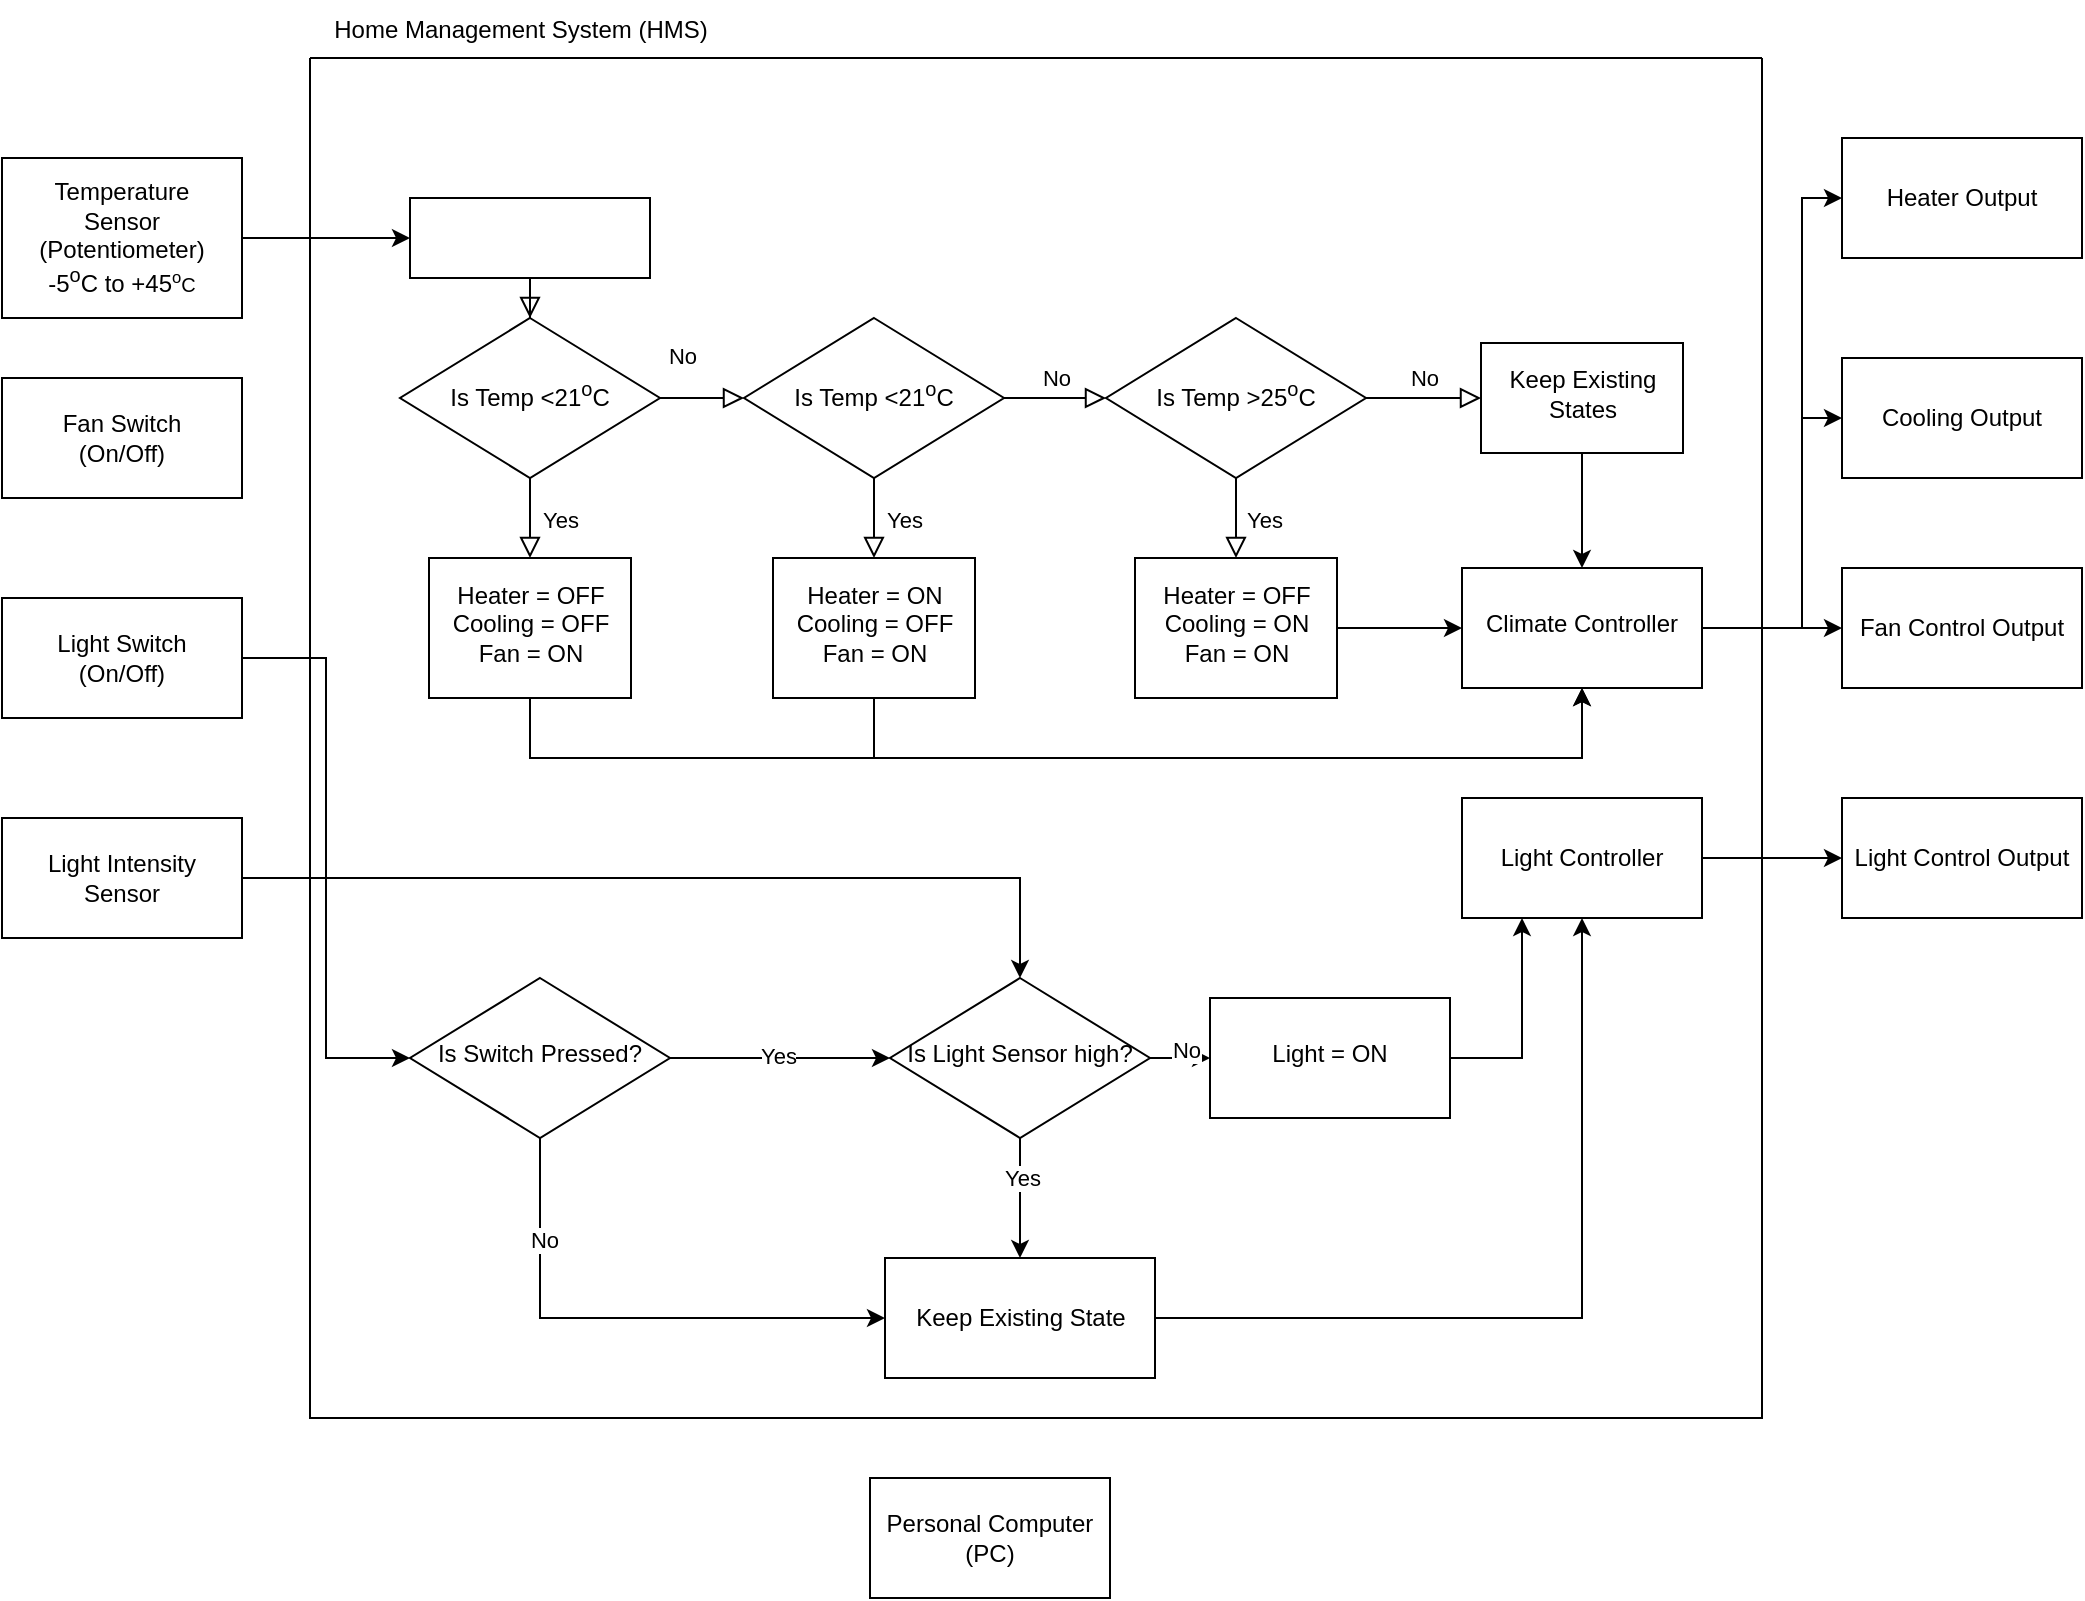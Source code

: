 <mxfile version="21.6.8" type="device">
  <diagram id="C5RBs43oDa-KdzZeNtuy" name="Page-1">
    <mxGraphModel dx="2912" dy="2207" grid="1" gridSize="10" guides="1" tooltips="1" connect="1" arrows="1" fold="1" page="1" pageScale="1" pageWidth="827" pageHeight="1169" math="0" shadow="0">
      <root>
        <mxCell id="WIyWlLk6GJQsqaUBKTNV-0" />
        <mxCell id="WIyWlLk6GJQsqaUBKTNV-1" parent="WIyWlLk6GJQsqaUBKTNV-0" />
        <mxCell id="2rXGyk0SuymWQeA6SV-Z-1" value="" style="swimlane;startSize=0;" parent="WIyWlLk6GJQsqaUBKTNV-1" vertex="1">
          <mxGeometry x="74" y="-1140" width="726" height="680" as="geometry">
            <mxRectangle x="74" y="-1120" width="50" height="40" as="alternateBounds" />
          </mxGeometry>
        </mxCell>
        <mxCell id="WIyWlLk6GJQsqaUBKTNV-3" value="" style="rounded=0;whiteSpace=wrap;html=1;fontSize=12;glass=0;strokeWidth=1;shadow=0;" parent="2rXGyk0SuymWQeA6SV-Z-1" vertex="1">
          <mxGeometry x="50" y="70" width="120" height="40" as="geometry" />
        </mxCell>
        <mxCell id="WIyWlLk6GJQsqaUBKTNV-6" value="Is Temp &amp;lt;21&lt;sup style=&quot;border-color: var(--border-color);&quot;&gt;o&lt;/sup&gt;C" style="rhombus;whiteSpace=wrap;html=1;shadow=0;fontFamily=Helvetica;fontSize=12;align=center;strokeWidth=1;spacing=6;spacingTop=-4;" parent="2rXGyk0SuymWQeA6SV-Z-1" vertex="1">
          <mxGeometry x="217" y="130" width="130" height="80" as="geometry" />
        </mxCell>
        <mxCell id="WIyWlLk6GJQsqaUBKTNV-2" value="" style="rounded=0;html=1;jettySize=auto;orthogonalLoop=1;fontSize=11;endArrow=block;endFill=0;endSize=8;strokeWidth=1;shadow=0;labelBackgroundColor=none;edgeStyle=orthogonalEdgeStyle;entryX=0.5;entryY=0;entryDx=0;entryDy=0;" parent="2rXGyk0SuymWQeA6SV-Z-1" source="WIyWlLk6GJQsqaUBKTNV-3" target="2rXGyk0SuymWQeA6SV-Z-22" edge="1">
          <mxGeometry relative="1" as="geometry" />
        </mxCell>
        <mxCell id="WIyWlLk6GJQsqaUBKTNV-5" value="No" style="edgeStyle=orthogonalEdgeStyle;rounded=0;html=1;jettySize=auto;orthogonalLoop=1;fontSize=11;endArrow=block;endFill=0;endSize=8;strokeWidth=1;shadow=0;labelBackgroundColor=none;entryX=0;entryY=0.5;entryDx=0;entryDy=0;" parent="2rXGyk0SuymWQeA6SV-Z-1" source="WIyWlLk6GJQsqaUBKTNV-6" target="2rXGyk0SuymWQeA6SV-Z-14" edge="1">
          <mxGeometry y="10" relative="1" as="geometry">
            <mxPoint as="offset" />
            <mxPoint x="382.0" y="170" as="targetPoint" />
          </mxGeometry>
        </mxCell>
        <mxCell id="WIyWlLk6GJQsqaUBKTNV-4" value="Yes" style="rounded=0;html=1;jettySize=auto;orthogonalLoop=1;fontSize=11;endArrow=block;endFill=0;endSize=8;strokeWidth=1;shadow=0;labelBackgroundColor=none;edgeStyle=orthogonalEdgeStyle;entryX=0.5;entryY=0;entryDx=0;entryDy=0;" parent="2rXGyk0SuymWQeA6SV-Z-1" source="WIyWlLk6GJQsqaUBKTNV-6" target="2rXGyk0SuymWQeA6SV-Z-21" edge="1">
          <mxGeometry x="0.014" y="16" relative="1" as="geometry">
            <mxPoint x="-1" as="offset" />
            <mxPoint x="282.0" y="250" as="targetPoint" />
          </mxGeometry>
        </mxCell>
        <mxCell id="2rXGyk0SuymWQeA6SV-Z-14" value="Is Temp &amp;gt;25&lt;sup style=&quot;border-color: var(--border-color);&quot;&gt;o&lt;/sup&gt;C" style="rhombus;whiteSpace=wrap;html=1;shadow=0;fontFamily=Helvetica;fontSize=12;align=center;strokeWidth=1;spacing=6;spacingTop=-4;" parent="2rXGyk0SuymWQeA6SV-Z-1" vertex="1">
          <mxGeometry x="398" y="130" width="130" height="80" as="geometry" />
        </mxCell>
        <mxCell id="2rXGyk0SuymWQeA6SV-Z-15" value="No" style="edgeStyle=orthogonalEdgeStyle;rounded=0;html=1;jettySize=auto;orthogonalLoop=1;fontSize=11;endArrow=block;endFill=0;endSize=8;strokeWidth=1;shadow=0;labelBackgroundColor=none;entryX=0;entryY=0.5;entryDx=0;entryDy=0;" parent="2rXGyk0SuymWQeA6SV-Z-1" source="2rXGyk0SuymWQeA6SV-Z-14" target="2rXGyk0SuymWQeA6SV-Z-25" edge="1">
          <mxGeometry y="10" relative="1" as="geometry">
            <mxPoint as="offset" />
            <mxPoint x="563.0" y="170" as="targetPoint" />
          </mxGeometry>
        </mxCell>
        <mxCell id="2rXGyk0SuymWQeA6SV-Z-16" value="Yes" style="rounded=0;html=1;jettySize=auto;orthogonalLoop=1;fontSize=11;endArrow=block;endFill=0;endSize=8;strokeWidth=1;shadow=0;labelBackgroundColor=none;edgeStyle=orthogonalEdgeStyle;entryX=0.5;entryY=0;entryDx=0;entryDy=0;" parent="2rXGyk0SuymWQeA6SV-Z-1" source="2rXGyk0SuymWQeA6SV-Z-14" target="2rXGyk0SuymWQeA6SV-Z-19" edge="1">
          <mxGeometry x="0.015" y="14" relative="1" as="geometry">
            <mxPoint as="offset" />
            <mxPoint x="463" y="250" as="targetPoint" />
          </mxGeometry>
        </mxCell>
        <mxCell id="2rXGyk0SuymWQeA6SV-Z-28" value="" style="edgeStyle=orthogonalEdgeStyle;rounded=0;orthogonalLoop=1;jettySize=auto;html=1;" parent="2rXGyk0SuymWQeA6SV-Z-1" source="2rXGyk0SuymWQeA6SV-Z-19" target="2rXGyk0SuymWQeA6SV-Z-27" edge="1">
          <mxGeometry relative="1" as="geometry" />
        </mxCell>
        <mxCell id="2rXGyk0SuymWQeA6SV-Z-19" value="Heater = OFF&lt;br style=&quot;border-color: var(--border-color);&quot;&gt;Cooling = ON&lt;br style=&quot;border-color: var(--border-color);&quot;&gt;Fan = ON" style="whiteSpace=wrap;html=1;shadow=0;strokeWidth=1;spacing=6;spacingTop=-4;" parent="2rXGyk0SuymWQeA6SV-Z-1" vertex="1">
          <mxGeometry x="412.5" y="250" width="101" height="70" as="geometry" />
        </mxCell>
        <mxCell id="2rXGyk0SuymWQeA6SV-Z-29" style="edgeStyle=orthogonalEdgeStyle;rounded=0;orthogonalLoop=1;jettySize=auto;html=1;" parent="2rXGyk0SuymWQeA6SV-Z-1" source="2rXGyk0SuymWQeA6SV-Z-21" target="2rXGyk0SuymWQeA6SV-Z-27" edge="1">
          <mxGeometry relative="1" as="geometry">
            <Array as="points">
              <mxPoint x="282" y="350" />
              <mxPoint x="636" y="350" />
            </Array>
          </mxGeometry>
        </mxCell>
        <mxCell id="2rXGyk0SuymWQeA6SV-Z-21" value="Heater = ON&lt;br&gt;Cooling = OFF&lt;br&gt;Fan = ON" style="whiteSpace=wrap;html=1;shadow=0;strokeWidth=1;spacing=6;spacingTop=-4;" parent="2rXGyk0SuymWQeA6SV-Z-1" vertex="1">
          <mxGeometry x="231.5" y="250" width="101" height="70" as="geometry" />
        </mxCell>
        <mxCell id="2rXGyk0SuymWQeA6SV-Z-22" value="Is Temp &amp;lt;21&lt;sup style=&quot;border-color: var(--border-color);&quot;&gt;o&lt;/sup&gt;C" style="rhombus;whiteSpace=wrap;html=1;shadow=0;fontFamily=Helvetica;fontSize=12;align=center;strokeWidth=1;spacing=6;spacingTop=-4;" parent="2rXGyk0SuymWQeA6SV-Z-1" vertex="1">
          <mxGeometry x="45" y="130" width="130" height="80" as="geometry" />
        </mxCell>
        <mxCell id="2rXGyk0SuymWQeA6SV-Z-23" value="No" style="edgeStyle=orthogonalEdgeStyle;rounded=0;html=1;jettySize=auto;orthogonalLoop=1;fontSize=11;endArrow=block;endFill=0;endSize=8;strokeWidth=1;shadow=0;labelBackgroundColor=none;" parent="2rXGyk0SuymWQeA6SV-Z-1" source="2rXGyk0SuymWQeA6SV-Z-22" edge="1">
          <mxGeometry x="-0.008" y="-10" relative="1" as="geometry">
            <mxPoint y="-21" as="offset" />
            <mxPoint x="217" y="170" as="targetPoint" />
          </mxGeometry>
        </mxCell>
        <mxCell id="2rXGyk0SuymWQeA6SV-Z-24" value="Yes" style="rounded=0;html=1;jettySize=auto;orthogonalLoop=1;fontSize=11;endArrow=block;endFill=0;endSize=8;strokeWidth=1;shadow=0;labelBackgroundColor=none;edgeStyle=orthogonalEdgeStyle;" parent="2rXGyk0SuymWQeA6SV-Z-1" source="2rXGyk0SuymWQeA6SV-Z-22" target="2rXGyk0SuymWQeA6SV-Z-26" edge="1">
          <mxGeometry x="0.014" y="16" relative="1" as="geometry">
            <mxPoint x="-1" as="offset" />
            <mxPoint x="110" y="250" as="targetPoint" />
          </mxGeometry>
        </mxCell>
        <mxCell id="2rXGyk0SuymWQeA6SV-Z-34" value="" style="edgeStyle=orthogonalEdgeStyle;rounded=0;orthogonalLoop=1;jettySize=auto;html=1;" parent="2rXGyk0SuymWQeA6SV-Z-1" source="2rXGyk0SuymWQeA6SV-Z-25" target="2rXGyk0SuymWQeA6SV-Z-27" edge="1">
          <mxGeometry relative="1" as="geometry" />
        </mxCell>
        <mxCell id="2rXGyk0SuymWQeA6SV-Z-25" value="Keep Existing States" style="whiteSpace=wrap;html=1;shadow=0;strokeWidth=1;spacing=6;spacingTop=-4;" parent="2rXGyk0SuymWQeA6SV-Z-1" vertex="1">
          <mxGeometry x="585.5" y="142.5" width="101" height="55" as="geometry" />
        </mxCell>
        <mxCell id="2rXGyk0SuymWQeA6SV-Z-30" style="edgeStyle=orthogonalEdgeStyle;rounded=0;orthogonalLoop=1;jettySize=auto;html=1;" parent="2rXGyk0SuymWQeA6SV-Z-1" source="2rXGyk0SuymWQeA6SV-Z-26" target="2rXGyk0SuymWQeA6SV-Z-27" edge="1">
          <mxGeometry relative="1" as="geometry">
            <Array as="points">
              <mxPoint x="110" y="350" />
              <mxPoint x="636" y="350" />
            </Array>
          </mxGeometry>
        </mxCell>
        <mxCell id="2rXGyk0SuymWQeA6SV-Z-26" value="Heater = OFF&lt;br&gt;Cooling = OFF&lt;br&gt;Fan = ON" style="whiteSpace=wrap;html=1;shadow=0;strokeWidth=1;spacing=6;spacingTop=-4;" parent="2rXGyk0SuymWQeA6SV-Z-1" vertex="1">
          <mxGeometry x="59.5" y="250" width="101" height="70" as="geometry" />
        </mxCell>
        <mxCell id="2rXGyk0SuymWQeA6SV-Z-27" value="Climate Controller" style="whiteSpace=wrap;html=1;shadow=0;strokeWidth=1;spacing=6;spacingTop=-4;" parent="2rXGyk0SuymWQeA6SV-Z-1" vertex="1">
          <mxGeometry x="576" y="255" width="120" height="60" as="geometry" />
        </mxCell>
        <mxCell id="D5I7svYoB9YriWjaTzVM-3" value="" style="edgeStyle=orthogonalEdgeStyle;rounded=0;orthogonalLoop=1;jettySize=auto;html=1;" parent="2rXGyk0SuymWQeA6SV-Z-1" source="D5I7svYoB9YriWjaTzVM-1" target="D5I7svYoB9YriWjaTzVM-2" edge="1">
          <mxGeometry relative="1" as="geometry" />
        </mxCell>
        <mxCell id="D5I7svYoB9YriWjaTzVM-4" value="Yes" style="edgeLabel;html=1;align=center;verticalAlign=middle;resizable=0;points=[];" parent="D5I7svYoB9YriWjaTzVM-3" vertex="1" connectable="0">
          <mxGeometry x="-0.018" y="1" relative="1" as="geometry">
            <mxPoint as="offset" />
          </mxGeometry>
        </mxCell>
        <mxCell id="D5I7svYoB9YriWjaTzVM-1" value="Is Switch Pressed?" style="rhombus;whiteSpace=wrap;html=1;shadow=0;fontFamily=Helvetica;fontSize=12;align=center;strokeWidth=1;spacing=6;spacingTop=-4;" parent="2rXGyk0SuymWQeA6SV-Z-1" vertex="1">
          <mxGeometry x="50" y="460" width="130" height="80" as="geometry" />
        </mxCell>
        <mxCell id="D5I7svYoB9YriWjaTzVM-12" value="" style="edgeStyle=orthogonalEdgeStyle;rounded=0;orthogonalLoop=1;jettySize=auto;html=1;" parent="2rXGyk0SuymWQeA6SV-Z-1" source="D5I7svYoB9YriWjaTzVM-2" target="D5I7svYoB9YriWjaTzVM-11" edge="1">
          <mxGeometry relative="1" as="geometry" />
        </mxCell>
        <mxCell id="D5I7svYoB9YriWjaTzVM-17" value="Yes" style="edgeLabel;html=1;align=center;verticalAlign=middle;resizable=0;points=[];" parent="D5I7svYoB9YriWjaTzVM-12" vertex="1" connectable="0">
          <mxGeometry x="-0.34" y="1" relative="1" as="geometry">
            <mxPoint as="offset" />
          </mxGeometry>
        </mxCell>
        <mxCell id="D5I7svYoB9YriWjaTzVM-15" value="" style="edgeStyle=orthogonalEdgeStyle;rounded=0;orthogonalLoop=1;jettySize=auto;html=1;" parent="2rXGyk0SuymWQeA6SV-Z-1" source="D5I7svYoB9YriWjaTzVM-2" target="D5I7svYoB9YriWjaTzVM-14" edge="1">
          <mxGeometry relative="1" as="geometry" />
        </mxCell>
        <mxCell id="D5I7svYoB9YriWjaTzVM-18" value="No" style="edgeLabel;html=1;align=center;verticalAlign=middle;resizable=0;points=[];" parent="D5I7svYoB9YriWjaTzVM-15" vertex="1" connectable="0">
          <mxGeometry x="0.504" y="4" relative="1" as="geometry">
            <mxPoint as="offset" />
          </mxGeometry>
        </mxCell>
        <mxCell id="D5I7svYoB9YriWjaTzVM-2" value="Is Light Sensor high?" style="rhombus;whiteSpace=wrap;html=1;shadow=0;fontFamily=Helvetica;fontSize=12;align=center;strokeWidth=1;spacing=6;spacingTop=-4;" parent="2rXGyk0SuymWQeA6SV-Z-1" vertex="1">
          <mxGeometry x="290" y="460" width="130" height="80" as="geometry" />
        </mxCell>
        <mxCell id="D5I7svYoB9YriWjaTzVM-9" value="Light Controller" style="rounded=0;whiteSpace=wrap;html=1;" parent="2rXGyk0SuymWQeA6SV-Z-1" vertex="1">
          <mxGeometry x="576" y="370" width="120" height="60" as="geometry" />
        </mxCell>
        <mxCell id="D5I7svYoB9YriWjaTzVM-13" style="edgeStyle=orthogonalEdgeStyle;rounded=0;orthogonalLoop=1;jettySize=auto;html=1;entryX=0.5;entryY=1;entryDx=0;entryDy=0;" parent="2rXGyk0SuymWQeA6SV-Z-1" source="D5I7svYoB9YriWjaTzVM-11" target="D5I7svYoB9YriWjaTzVM-9" edge="1">
          <mxGeometry relative="1" as="geometry">
            <mxPoint x="610" y="470" as="targetPoint" />
          </mxGeometry>
        </mxCell>
        <mxCell id="D5I7svYoB9YriWjaTzVM-20" style="edgeStyle=orthogonalEdgeStyle;rounded=0;orthogonalLoop=1;jettySize=auto;html=1;exitX=0.5;exitY=1;exitDx=0;exitDy=0;entryX=0;entryY=0.5;entryDx=0;entryDy=0;" parent="2rXGyk0SuymWQeA6SV-Z-1" source="D5I7svYoB9YriWjaTzVM-1" target="D5I7svYoB9YriWjaTzVM-11" edge="1">
          <mxGeometry relative="1" as="geometry" />
        </mxCell>
        <mxCell id="D5I7svYoB9YriWjaTzVM-21" value="No" style="edgeLabel;html=1;align=center;verticalAlign=middle;resizable=0;points=[];" parent="D5I7svYoB9YriWjaTzVM-20" vertex="1" connectable="0">
          <mxGeometry x="-0.616" y="2" relative="1" as="geometry">
            <mxPoint as="offset" />
          </mxGeometry>
        </mxCell>
        <mxCell id="D5I7svYoB9YriWjaTzVM-11" value="Keep Existing State" style="rounded=0;whiteSpace=wrap;html=1;" parent="2rXGyk0SuymWQeA6SV-Z-1" vertex="1">
          <mxGeometry x="287.5" y="600" width="135" height="60" as="geometry" />
        </mxCell>
        <mxCell id="D5I7svYoB9YriWjaTzVM-16" style="edgeStyle=orthogonalEdgeStyle;rounded=0;orthogonalLoop=1;jettySize=auto;html=1;exitX=1;exitY=0.5;exitDx=0;exitDy=0;entryX=0.25;entryY=1;entryDx=0;entryDy=0;" parent="2rXGyk0SuymWQeA6SV-Z-1" source="D5I7svYoB9YriWjaTzVM-14" target="D5I7svYoB9YriWjaTzVM-9" edge="1">
          <mxGeometry relative="1" as="geometry" />
        </mxCell>
        <mxCell id="D5I7svYoB9YriWjaTzVM-14" value="Light = ON" style="whiteSpace=wrap;html=1;shadow=0;strokeWidth=1;spacing=6;spacingTop=-4;" parent="2rXGyk0SuymWQeA6SV-Z-1" vertex="1">
          <mxGeometry x="450" y="470" width="120" height="60" as="geometry" />
        </mxCell>
        <mxCell id="D5I7svYoB9YriWjaTzVM-0" style="edgeStyle=orthogonalEdgeStyle;rounded=0;orthogonalLoop=1;jettySize=auto;html=1;entryX=0;entryY=0.5;entryDx=0;entryDy=0;" parent="WIyWlLk6GJQsqaUBKTNV-1" source="2rXGyk0SuymWQeA6SV-Z-3" target="WIyWlLk6GJQsqaUBKTNV-3" edge="1">
          <mxGeometry relative="1" as="geometry">
            <mxPoint x="60" y="-1050" as="targetPoint" />
          </mxGeometry>
        </mxCell>
        <mxCell id="2rXGyk0SuymWQeA6SV-Z-3" value="Temperature&lt;br&gt;Sensor&lt;br&gt;(Potentiometer)&lt;br&gt;-5&lt;sup style=&quot;border-color: var(--border-color);&quot;&gt;o&lt;/sup&gt;C to +45&lt;span style=&quot;font-size: 10px;&quot;&gt;&lt;sup&gt;o&lt;/sup&gt;C&lt;/span&gt;" style="rounded=0;whiteSpace=wrap;html=1;" parent="WIyWlLk6GJQsqaUBKTNV-1" vertex="1">
          <mxGeometry x="-80" y="-1090" width="120" height="80" as="geometry" />
        </mxCell>
        <mxCell id="2rXGyk0SuymWQeA6SV-Z-5" value="Fan Switch&lt;br&gt;(On/Off)" style="rounded=0;whiteSpace=wrap;html=1;" parent="WIyWlLk6GJQsqaUBKTNV-1" vertex="1">
          <mxGeometry x="-80" y="-980" width="120" height="60" as="geometry" />
        </mxCell>
        <mxCell id="D5I7svYoB9YriWjaTzVM-22" style="edgeStyle=orthogonalEdgeStyle;rounded=0;orthogonalLoop=1;jettySize=auto;html=1;entryX=0;entryY=0.5;entryDx=0;entryDy=0;" parent="WIyWlLk6GJQsqaUBKTNV-1" source="2rXGyk0SuymWQeA6SV-Z-6" target="D5I7svYoB9YriWjaTzVM-1" edge="1">
          <mxGeometry relative="1" as="geometry" />
        </mxCell>
        <mxCell id="2rXGyk0SuymWQeA6SV-Z-6" value="Light Switch&lt;br&gt;(On/Off)" style="rounded=0;whiteSpace=wrap;html=1;" parent="WIyWlLk6GJQsqaUBKTNV-1" vertex="1">
          <mxGeometry x="-80" y="-870" width="120" height="60" as="geometry" />
        </mxCell>
        <mxCell id="D5I7svYoB9YriWjaTzVM-23" style="edgeStyle=orthogonalEdgeStyle;rounded=0;orthogonalLoop=1;jettySize=auto;html=1;exitX=1;exitY=0.5;exitDx=0;exitDy=0;entryX=0.5;entryY=0;entryDx=0;entryDy=0;" parent="WIyWlLk6GJQsqaUBKTNV-1" source="2rXGyk0SuymWQeA6SV-Z-7" target="D5I7svYoB9YriWjaTzVM-2" edge="1">
          <mxGeometry relative="1" as="geometry" />
        </mxCell>
        <mxCell id="2rXGyk0SuymWQeA6SV-Z-7" value="Light Intensity &lt;br&gt;Sensor" style="rounded=0;whiteSpace=wrap;html=1;" parent="WIyWlLk6GJQsqaUBKTNV-1" vertex="1">
          <mxGeometry x="-80" y="-760" width="120" height="60" as="geometry" />
        </mxCell>
        <mxCell id="2rXGyk0SuymWQeA6SV-Z-8" value="Heater Output" style="rounded=0;whiteSpace=wrap;html=1;" parent="WIyWlLk6GJQsqaUBKTNV-1" vertex="1">
          <mxGeometry x="840" y="-1100" width="120" height="60" as="geometry" />
        </mxCell>
        <mxCell id="2rXGyk0SuymWQeA6SV-Z-9" value="Cooling Output" style="rounded=0;whiteSpace=wrap;html=1;" parent="WIyWlLk6GJQsqaUBKTNV-1" vertex="1">
          <mxGeometry x="840" y="-990" width="120" height="60" as="geometry" />
        </mxCell>
        <mxCell id="2rXGyk0SuymWQeA6SV-Z-10" value="Fan Control Output" style="rounded=0;whiteSpace=wrap;html=1;" parent="WIyWlLk6GJQsqaUBKTNV-1" vertex="1">
          <mxGeometry x="840" y="-885" width="120" height="60" as="geometry" />
        </mxCell>
        <mxCell id="2rXGyk0SuymWQeA6SV-Z-11" value="Light Control Output" style="rounded=0;whiteSpace=wrap;html=1;" parent="WIyWlLk6GJQsqaUBKTNV-1" vertex="1">
          <mxGeometry x="840" y="-770" width="120" height="60" as="geometry" />
        </mxCell>
        <mxCell id="2rXGyk0SuymWQeA6SV-Z-12" value="Personal Computer&lt;br&gt;(PC)" style="rounded=0;whiteSpace=wrap;html=1;" parent="WIyWlLk6GJQsqaUBKTNV-1" vertex="1">
          <mxGeometry x="354" y="-430" width="120" height="60" as="geometry" />
        </mxCell>
        <mxCell id="2rXGyk0SuymWQeA6SV-Z-2" value="Home Management System (HMS)" style="text;html=1;align=center;verticalAlign=middle;resizable=0;points=[];autosize=1;strokeColor=none;fillColor=none;" parent="WIyWlLk6GJQsqaUBKTNV-1" vertex="1">
          <mxGeometry x="74" y="-1169" width="210" height="30" as="geometry" />
        </mxCell>
        <mxCell id="2rXGyk0SuymWQeA6SV-Z-31" style="edgeStyle=orthogonalEdgeStyle;rounded=0;orthogonalLoop=1;jettySize=auto;html=1;" parent="WIyWlLk6GJQsqaUBKTNV-1" source="2rXGyk0SuymWQeA6SV-Z-27" target="2rXGyk0SuymWQeA6SV-Z-10" edge="1">
          <mxGeometry relative="1" as="geometry" />
        </mxCell>
        <mxCell id="2rXGyk0SuymWQeA6SV-Z-32" style="edgeStyle=orthogonalEdgeStyle;rounded=0;orthogonalLoop=1;jettySize=auto;html=1;entryX=0;entryY=0.5;entryDx=0;entryDy=0;" parent="WIyWlLk6GJQsqaUBKTNV-1" source="2rXGyk0SuymWQeA6SV-Z-27" target="2rXGyk0SuymWQeA6SV-Z-9" edge="1">
          <mxGeometry relative="1" as="geometry">
            <Array as="points">
              <mxPoint x="820" y="-855" />
              <mxPoint x="820" y="-960" />
            </Array>
          </mxGeometry>
        </mxCell>
        <mxCell id="2rXGyk0SuymWQeA6SV-Z-33" style="edgeStyle=orthogonalEdgeStyle;rounded=0;orthogonalLoop=1;jettySize=auto;html=1;entryX=0;entryY=0.5;entryDx=0;entryDy=0;exitX=1;exitY=0.5;exitDx=0;exitDy=0;" parent="WIyWlLk6GJQsqaUBKTNV-1" source="2rXGyk0SuymWQeA6SV-Z-27" target="2rXGyk0SuymWQeA6SV-Z-8" edge="1">
          <mxGeometry relative="1" as="geometry">
            <Array as="points">
              <mxPoint x="820" y="-855" />
              <mxPoint x="820" y="-1070" />
            </Array>
          </mxGeometry>
        </mxCell>
        <mxCell id="D5I7svYoB9YriWjaTzVM-10" style="edgeStyle=orthogonalEdgeStyle;rounded=0;orthogonalLoop=1;jettySize=auto;html=1;entryX=0;entryY=0.5;entryDx=0;entryDy=0;" parent="WIyWlLk6GJQsqaUBKTNV-1" source="D5I7svYoB9YriWjaTzVM-9" target="2rXGyk0SuymWQeA6SV-Z-11" edge="1">
          <mxGeometry relative="1" as="geometry" />
        </mxCell>
      </root>
    </mxGraphModel>
  </diagram>
</mxfile>
